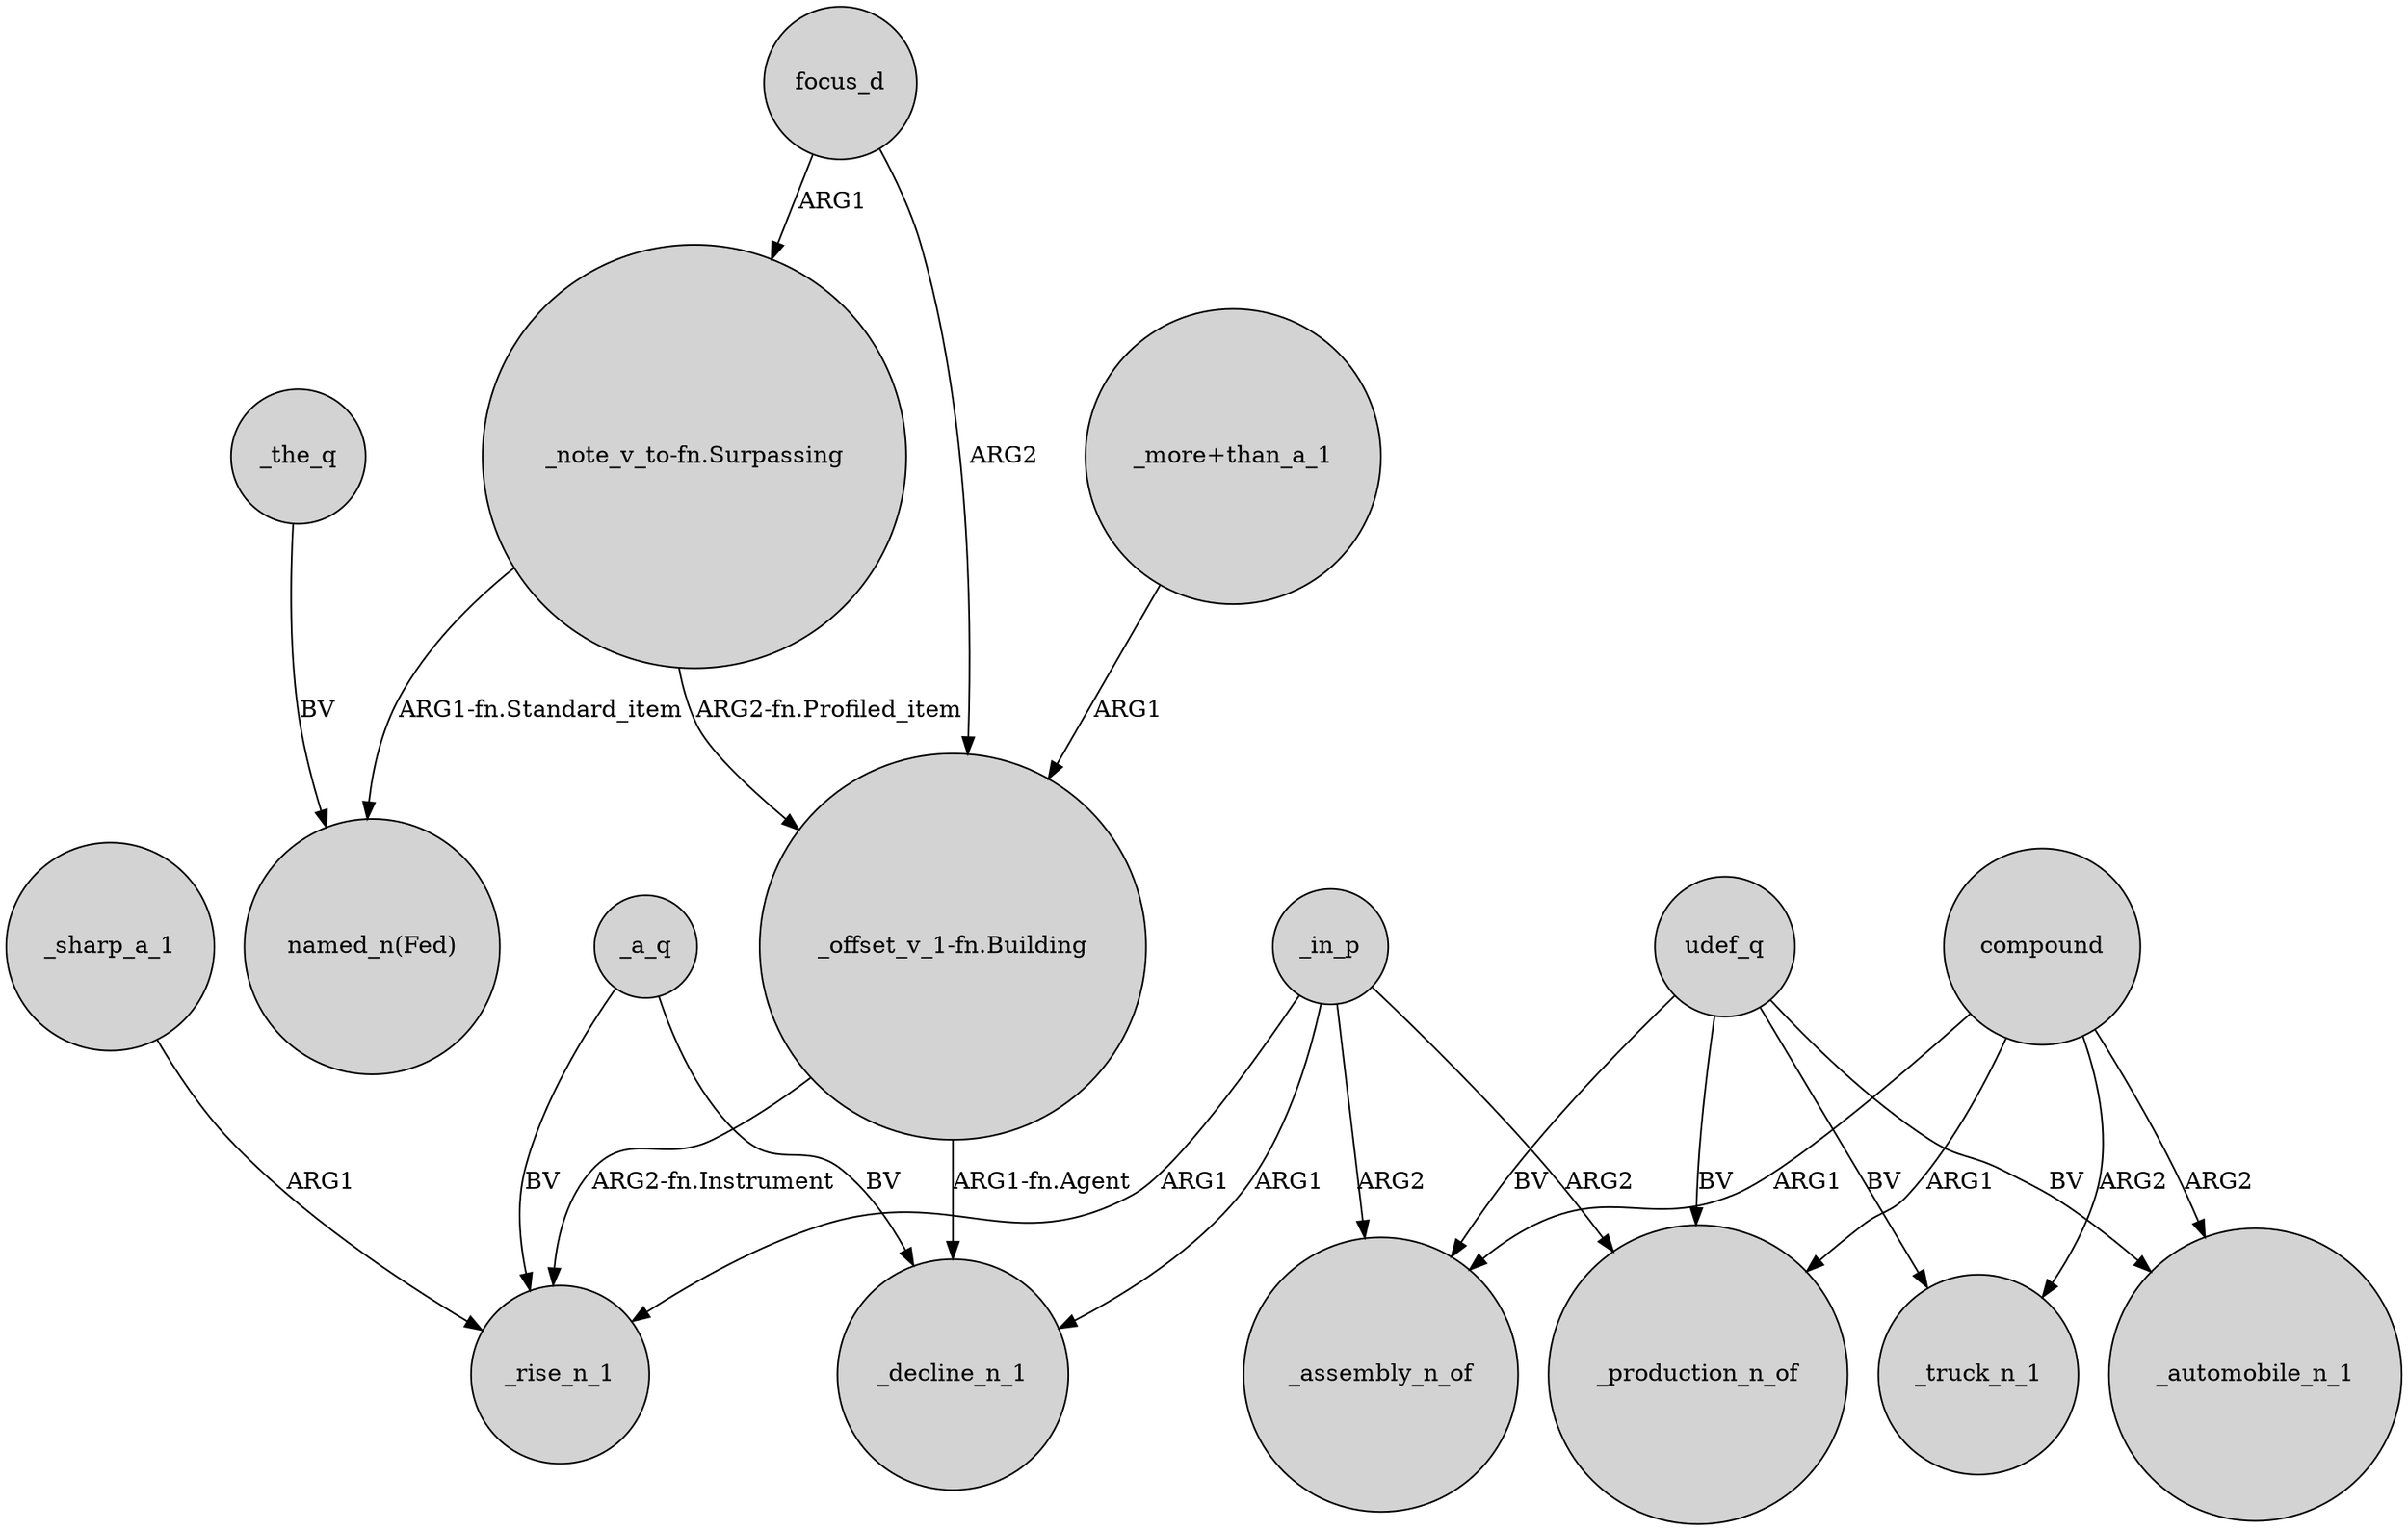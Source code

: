 digraph {
	node [shape=circle style=filled]
	_a_q -> _rise_n_1 [label=BV]
	"_note_v_to-fn.Surpassing" -> "named_n(Fed)" [label="ARG1-fn.Standard_item"]
	udef_q -> _assembly_n_of [label=BV]
	"_offset_v_1-fn.Building" -> _rise_n_1 [label="ARG2-fn.Instrument"]
	_in_p -> _assembly_n_of [label=ARG2]
	_the_q -> "named_n(Fed)" [label=BV]
	"_note_v_to-fn.Surpassing" -> "_offset_v_1-fn.Building" [label="ARG2-fn.Profiled_item"]
	_a_q -> _decline_n_1 [label=BV]
	_in_p -> _decline_n_1 [label=ARG1]
	udef_q -> _automobile_n_1 [label=BV]
	"_offset_v_1-fn.Building" -> _decline_n_1 [label="ARG1-fn.Agent"]
	_in_p -> _production_n_of [label=ARG2]
	_sharp_a_1 -> _rise_n_1 [label=ARG1]
	compound -> _truck_n_1 [label=ARG2]
	"_more+than_a_1" -> "_offset_v_1-fn.Building" [label=ARG1]
	compound -> _automobile_n_1 [label=ARG2]
	_in_p -> _rise_n_1 [label=ARG1]
	focus_d -> "_offset_v_1-fn.Building" [label=ARG2]
	focus_d -> "_note_v_to-fn.Surpassing" [label=ARG1]
	compound -> _assembly_n_of [label=ARG1]
	udef_q -> _production_n_of [label=BV]
	compound -> _production_n_of [label=ARG1]
	udef_q -> _truck_n_1 [label=BV]
}
